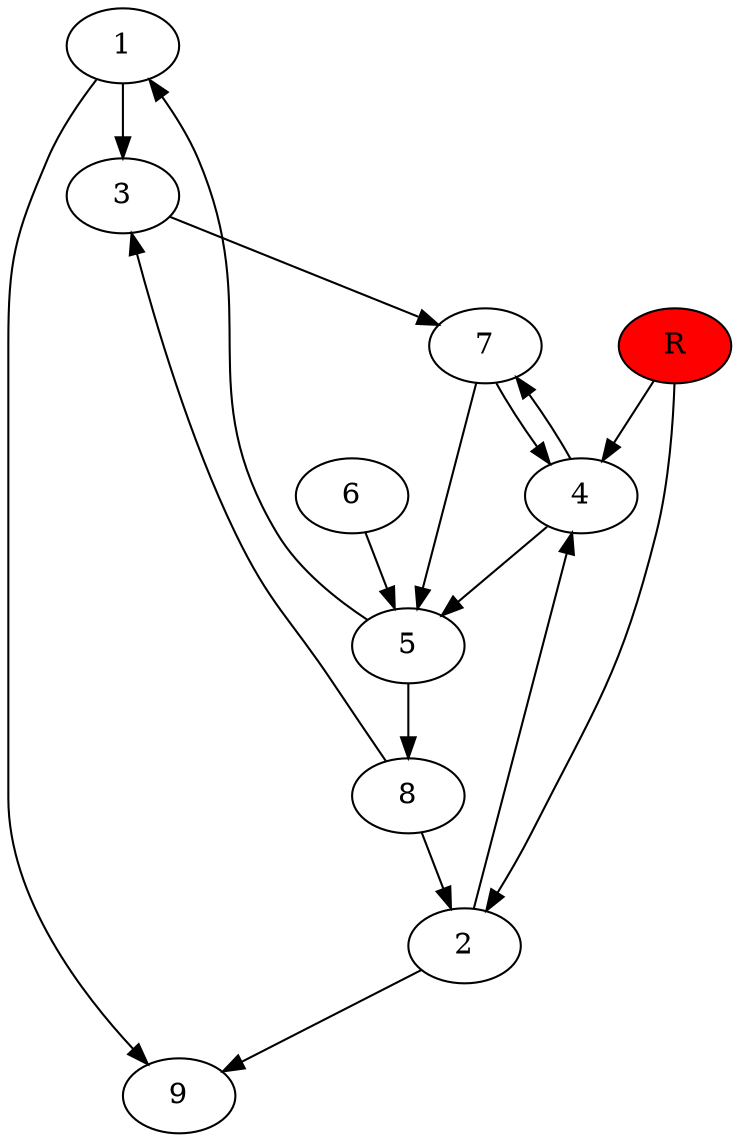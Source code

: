 digraph prb16077 {
	1
	2
	3
	4
	5
	6
	7
	8
	R [fillcolor="#ff0000" style=filled]
	1 -> 3
	1 -> 9
	2 -> 4
	2 -> 9
	3 -> 7
	4 -> 5
	4 -> 7
	5 -> 1
	5 -> 8
	6 -> 5
	7 -> 4
	7 -> 5
	8 -> 2
	8 -> 3
	R -> 2
	R -> 4
}

